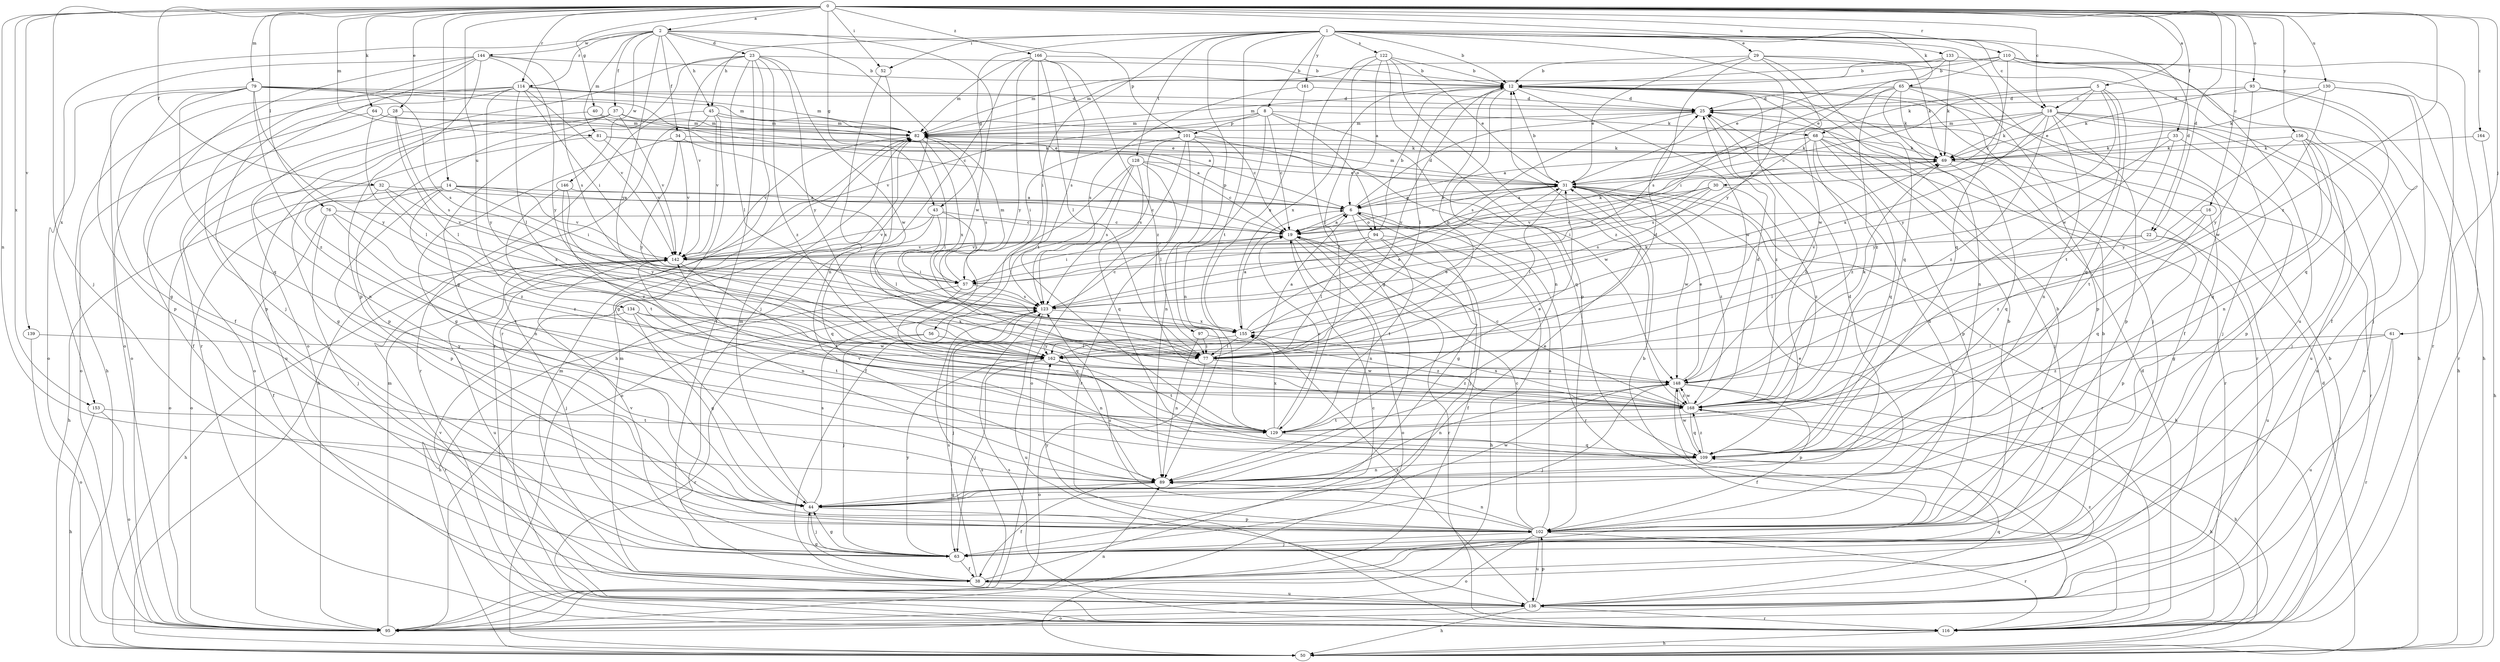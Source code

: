 strict digraph  {
0;
1;
2;
5;
6;
8;
12;
14;
16;
18;
19;
22;
23;
25;
28;
29;
30;
31;
32;
33;
34;
37;
38;
40;
43;
44;
45;
50;
52;
56;
57;
61;
63;
64;
65;
68;
69;
76;
77;
79;
81;
82;
89;
93;
94;
95;
97;
101;
102;
109;
110;
114;
116;
122;
123;
128;
129;
130;
133;
134;
136;
139;
142;
144;
146;
148;
153;
155;
156;
161;
162;
164;
166;
168;
0 -> 2  [label=a];
0 -> 5  [label=a];
0 -> 14  [label=c];
0 -> 16  [label=c];
0 -> 18  [label=c];
0 -> 22  [label=d];
0 -> 28  [label=e];
0 -> 32  [label=f];
0 -> 33  [label=f];
0 -> 40  [label=g];
0 -> 43  [label=g];
0 -> 52  [label=i];
0 -> 61  [label=j];
0 -> 63  [label=j];
0 -> 64  [label=k];
0 -> 76  [label=l];
0 -> 79  [label=m];
0 -> 81  [label=m];
0 -> 89  [label=n];
0 -> 93  [label=o];
0 -> 110  [label=r];
0 -> 114  [label=r];
0 -> 130  [label=u];
0 -> 133  [label=u];
0 -> 134  [label=u];
0 -> 139  [label=v];
0 -> 153  [label=x];
0 -> 156  [label=y];
0 -> 164  [label=z];
0 -> 166  [label=z];
0 -> 168  [label=z];
1 -> 8  [label=b];
1 -> 12  [label=b];
1 -> 18  [label=c];
1 -> 22  [label=d];
1 -> 29  [label=e];
1 -> 43  [label=g];
1 -> 45  [label=h];
1 -> 52  [label=i];
1 -> 56  [label=i];
1 -> 65  [label=k];
1 -> 97  [label=p];
1 -> 109  [label=q];
1 -> 122  [label=s];
1 -> 128  [label=t];
1 -> 129  [label=t];
1 -> 136  [label=u];
1 -> 161  [label=y];
1 -> 162  [label=y];
2 -> 23  [label=d];
2 -> 34  [label=f];
2 -> 37  [label=f];
2 -> 45  [label=h];
2 -> 81  [label=m];
2 -> 101  [label=p];
2 -> 114  [label=r];
2 -> 116  [label=r];
2 -> 144  [label=w];
2 -> 146  [label=w];
2 -> 148  [label=w];
2 -> 153  [label=x];
2 -> 162  [label=y];
5 -> 18  [label=c];
5 -> 19  [label=c];
5 -> 30  [label=e];
5 -> 68  [label=k];
5 -> 109  [label=q];
5 -> 129  [label=t];
5 -> 162  [label=y];
6 -> 19  [label=c];
6 -> 25  [label=d];
6 -> 31  [label=e];
6 -> 44  [label=g];
6 -> 63  [label=j];
6 -> 94  [label=o];
6 -> 116  [label=r];
8 -> 19  [label=c];
8 -> 68  [label=k];
8 -> 82  [label=m];
8 -> 89  [label=n];
8 -> 94  [label=o];
8 -> 101  [label=p];
8 -> 109  [label=q];
8 -> 142  [label=v];
12 -> 25  [label=d];
12 -> 77  [label=l];
12 -> 82  [label=m];
12 -> 89  [label=n];
12 -> 116  [label=r];
12 -> 148  [label=w];
12 -> 155  [label=x];
12 -> 162  [label=y];
14 -> 6  [label=a];
14 -> 19  [label=c];
14 -> 50  [label=h];
14 -> 57  [label=i];
14 -> 95  [label=o];
14 -> 102  [label=p];
14 -> 142  [label=v];
14 -> 168  [label=z];
16 -> 19  [label=c];
16 -> 44  [label=g];
16 -> 109  [label=q];
16 -> 168  [label=z];
18 -> 31  [label=e];
18 -> 63  [label=j];
18 -> 69  [label=k];
18 -> 82  [label=m];
18 -> 89  [label=n];
18 -> 95  [label=o];
18 -> 102  [label=p];
18 -> 136  [label=u];
18 -> 155  [label=x];
18 -> 168  [label=z];
19 -> 6  [label=a];
19 -> 69  [label=k];
19 -> 89  [label=n];
19 -> 95  [label=o];
19 -> 116  [label=r];
19 -> 142  [label=v];
22 -> 77  [label=l];
22 -> 102  [label=p];
22 -> 136  [label=u];
22 -> 142  [label=v];
23 -> 12  [label=b];
23 -> 38  [label=f];
23 -> 44  [label=g];
23 -> 77  [label=l];
23 -> 95  [label=o];
23 -> 116  [label=r];
23 -> 142  [label=v];
23 -> 148  [label=w];
23 -> 162  [label=y];
23 -> 168  [label=z];
25 -> 82  [label=m];
25 -> 123  [label=s];
25 -> 168  [label=z];
28 -> 38  [label=f];
28 -> 77  [label=l];
28 -> 82  [label=m];
28 -> 123  [label=s];
29 -> 12  [label=b];
29 -> 31  [label=e];
29 -> 50  [label=h];
29 -> 69  [label=k];
29 -> 109  [label=q];
29 -> 123  [label=s];
29 -> 148  [label=w];
30 -> 6  [label=a];
30 -> 57  [label=i];
30 -> 123  [label=s];
30 -> 142  [label=v];
30 -> 168  [label=z];
31 -> 6  [label=a];
31 -> 12  [label=b];
31 -> 19  [label=c];
31 -> 50  [label=h];
31 -> 77  [label=l];
31 -> 82  [label=m];
31 -> 116  [label=r];
31 -> 148  [label=w];
31 -> 168  [label=z];
32 -> 6  [label=a];
32 -> 89  [label=n];
32 -> 95  [label=o];
32 -> 142  [label=v];
32 -> 155  [label=x];
33 -> 69  [label=k];
33 -> 102  [label=p];
33 -> 129  [label=t];
33 -> 162  [label=y];
34 -> 44  [label=g];
34 -> 69  [label=k];
34 -> 142  [label=v];
34 -> 155  [label=x];
34 -> 162  [label=y];
37 -> 31  [label=e];
37 -> 82  [label=m];
37 -> 95  [label=o];
37 -> 102  [label=p];
37 -> 136  [label=u];
37 -> 142  [label=v];
38 -> 12  [label=b];
38 -> 19  [label=c];
38 -> 44  [label=g];
38 -> 82  [label=m];
38 -> 123  [label=s];
38 -> 136  [label=u];
40 -> 31  [label=e];
40 -> 82  [label=m];
40 -> 89  [label=n];
43 -> 19  [label=c];
43 -> 57  [label=i];
43 -> 77  [label=l];
43 -> 109  [label=q];
43 -> 142  [label=v];
44 -> 31  [label=e];
44 -> 63  [label=j];
44 -> 82  [label=m];
44 -> 102  [label=p];
44 -> 123  [label=s];
44 -> 148  [label=w];
45 -> 19  [label=c];
45 -> 44  [label=g];
45 -> 50  [label=h];
45 -> 82  [label=m];
45 -> 116  [label=r];
45 -> 142  [label=v];
50 -> 25  [label=d];
52 -> 63  [label=j];
52 -> 89  [label=n];
56 -> 63  [label=j];
56 -> 77  [label=l];
56 -> 89  [label=n];
56 -> 116  [label=r];
57 -> 50  [label=h];
57 -> 82  [label=m];
57 -> 109  [label=q];
57 -> 123  [label=s];
61 -> 77  [label=l];
61 -> 116  [label=r];
61 -> 136  [label=u];
61 -> 168  [label=z];
63 -> 12  [label=b];
63 -> 38  [label=f];
63 -> 44  [label=g];
63 -> 142  [label=v];
63 -> 162  [label=y];
64 -> 6  [label=a];
64 -> 77  [label=l];
64 -> 82  [label=m];
64 -> 95  [label=o];
65 -> 25  [label=d];
65 -> 38  [label=f];
65 -> 57  [label=i];
65 -> 63  [label=j];
65 -> 69  [label=k];
65 -> 89  [label=n];
65 -> 102  [label=p];
65 -> 168  [label=z];
68 -> 6  [label=a];
68 -> 63  [label=j];
68 -> 69  [label=k];
68 -> 102  [label=p];
68 -> 109  [label=q];
68 -> 116  [label=r];
68 -> 123  [label=s];
68 -> 168  [label=z];
69 -> 31  [label=e];
69 -> 57  [label=i];
69 -> 109  [label=q];
69 -> 116  [label=r];
76 -> 19  [label=c];
76 -> 38  [label=f];
76 -> 63  [label=j];
76 -> 129  [label=t];
76 -> 168  [label=z];
77 -> 6  [label=a];
77 -> 12  [label=b];
77 -> 25  [label=d];
77 -> 95  [label=o];
77 -> 168  [label=z];
79 -> 19  [label=c];
79 -> 25  [label=d];
79 -> 44  [label=g];
79 -> 82  [label=m];
79 -> 95  [label=o];
79 -> 102  [label=p];
79 -> 109  [label=q];
79 -> 123  [label=s];
79 -> 162  [label=y];
79 -> 168  [label=z];
81 -> 6  [label=a];
81 -> 44  [label=g];
81 -> 69  [label=k];
81 -> 142  [label=v];
82 -> 69  [label=k];
82 -> 77  [label=l];
82 -> 123  [label=s];
82 -> 142  [label=v];
82 -> 155  [label=x];
89 -> 25  [label=d];
89 -> 38  [label=f];
89 -> 44  [label=g];
93 -> 25  [label=d];
93 -> 50  [label=h];
93 -> 69  [label=k];
93 -> 109  [label=q];
93 -> 162  [label=y];
94 -> 12  [label=b];
94 -> 38  [label=f];
94 -> 50  [label=h];
94 -> 57  [label=i];
94 -> 77  [label=l];
94 -> 129  [label=t];
94 -> 142  [label=v];
95 -> 12  [label=b];
95 -> 82  [label=m];
95 -> 89  [label=n];
95 -> 123  [label=s];
97 -> 77  [label=l];
97 -> 89  [label=n];
97 -> 168  [label=z];
101 -> 57  [label=i];
101 -> 69  [label=k];
101 -> 89  [label=n];
101 -> 95  [label=o];
101 -> 116  [label=r];
101 -> 123  [label=s];
101 -> 148  [label=w];
102 -> 6  [label=a];
102 -> 12  [label=b];
102 -> 19  [label=c];
102 -> 25  [label=d];
102 -> 31  [label=e];
102 -> 63  [label=j];
102 -> 89  [label=n];
102 -> 95  [label=o];
102 -> 116  [label=r];
102 -> 123  [label=s];
102 -> 136  [label=u];
102 -> 162  [label=y];
109 -> 12  [label=b];
109 -> 89  [label=n];
109 -> 142  [label=v];
109 -> 148  [label=w];
109 -> 168  [label=z];
110 -> 12  [label=b];
110 -> 19  [label=c];
110 -> 31  [label=e];
110 -> 38  [label=f];
110 -> 50  [label=h];
110 -> 82  [label=m];
110 -> 148  [label=w];
114 -> 25  [label=d];
114 -> 50  [label=h];
114 -> 57  [label=i];
114 -> 77  [label=l];
114 -> 82  [label=m];
114 -> 95  [label=o];
114 -> 102  [label=p];
114 -> 142  [label=v];
114 -> 162  [label=y];
116 -> 12  [label=b];
116 -> 25  [label=d];
116 -> 50  [label=h];
116 -> 123  [label=s];
122 -> 6  [label=a];
122 -> 12  [label=b];
122 -> 31  [label=e];
122 -> 44  [label=g];
122 -> 102  [label=p];
122 -> 129  [label=t];
122 -> 168  [label=z];
123 -> 19  [label=c];
123 -> 63  [label=j];
123 -> 136  [label=u];
123 -> 155  [label=x];
128 -> 19  [label=c];
128 -> 31  [label=e];
128 -> 38  [label=f];
128 -> 77  [label=l];
128 -> 95  [label=o];
128 -> 109  [label=q];
128 -> 123  [label=s];
129 -> 19  [label=c];
129 -> 31  [label=e];
129 -> 109  [label=q];
129 -> 155  [label=x];
130 -> 25  [label=d];
130 -> 63  [label=j];
130 -> 69  [label=k];
130 -> 116  [label=r];
130 -> 148  [label=w];
133 -> 12  [label=b];
133 -> 31  [label=e];
133 -> 69  [label=k];
133 -> 82  [label=m];
133 -> 116  [label=r];
134 -> 44  [label=g];
134 -> 116  [label=r];
134 -> 129  [label=t];
134 -> 148  [label=w];
134 -> 155  [label=x];
136 -> 50  [label=h];
136 -> 82  [label=m];
136 -> 95  [label=o];
136 -> 102  [label=p];
136 -> 109  [label=q];
136 -> 116  [label=r];
136 -> 142  [label=v];
136 -> 155  [label=x];
136 -> 168  [label=z];
139 -> 95  [label=o];
139 -> 162  [label=y];
142 -> 50  [label=h];
142 -> 57  [label=i];
142 -> 63  [label=j];
142 -> 89  [label=n];
142 -> 129  [label=t];
142 -> 136  [label=u];
144 -> 12  [label=b];
144 -> 38  [label=f];
144 -> 63  [label=j];
144 -> 95  [label=o];
144 -> 102  [label=p];
144 -> 116  [label=r];
144 -> 123  [label=s];
144 -> 162  [label=y];
146 -> 6  [label=a];
146 -> 129  [label=t];
146 -> 162  [label=y];
146 -> 168  [label=z];
148 -> 31  [label=e];
148 -> 38  [label=f];
148 -> 50  [label=h];
148 -> 63  [label=j];
148 -> 69  [label=k];
148 -> 89  [label=n];
148 -> 102  [label=p];
148 -> 168  [label=z];
153 -> 50  [label=h];
153 -> 95  [label=o];
153 -> 129  [label=t];
155 -> 6  [label=a];
155 -> 31  [label=e];
155 -> 69  [label=k];
155 -> 77  [label=l];
155 -> 162  [label=y];
156 -> 63  [label=j];
156 -> 69  [label=k];
156 -> 89  [label=n];
156 -> 109  [label=q];
156 -> 136  [label=u];
156 -> 162  [label=y];
161 -> 25  [label=d];
161 -> 123  [label=s];
161 -> 155  [label=x];
162 -> 31  [label=e];
162 -> 63  [label=j];
162 -> 129  [label=t];
162 -> 148  [label=w];
164 -> 50  [label=h];
164 -> 69  [label=k];
166 -> 12  [label=b];
166 -> 50  [label=h];
166 -> 77  [label=l];
166 -> 82  [label=m];
166 -> 123  [label=s];
166 -> 129  [label=t];
166 -> 162  [label=y];
166 -> 168  [label=z];
168 -> 19  [label=c];
168 -> 25  [label=d];
168 -> 50  [label=h];
168 -> 109  [label=q];
168 -> 129  [label=t];
168 -> 148  [label=w];
168 -> 155  [label=x];
}
